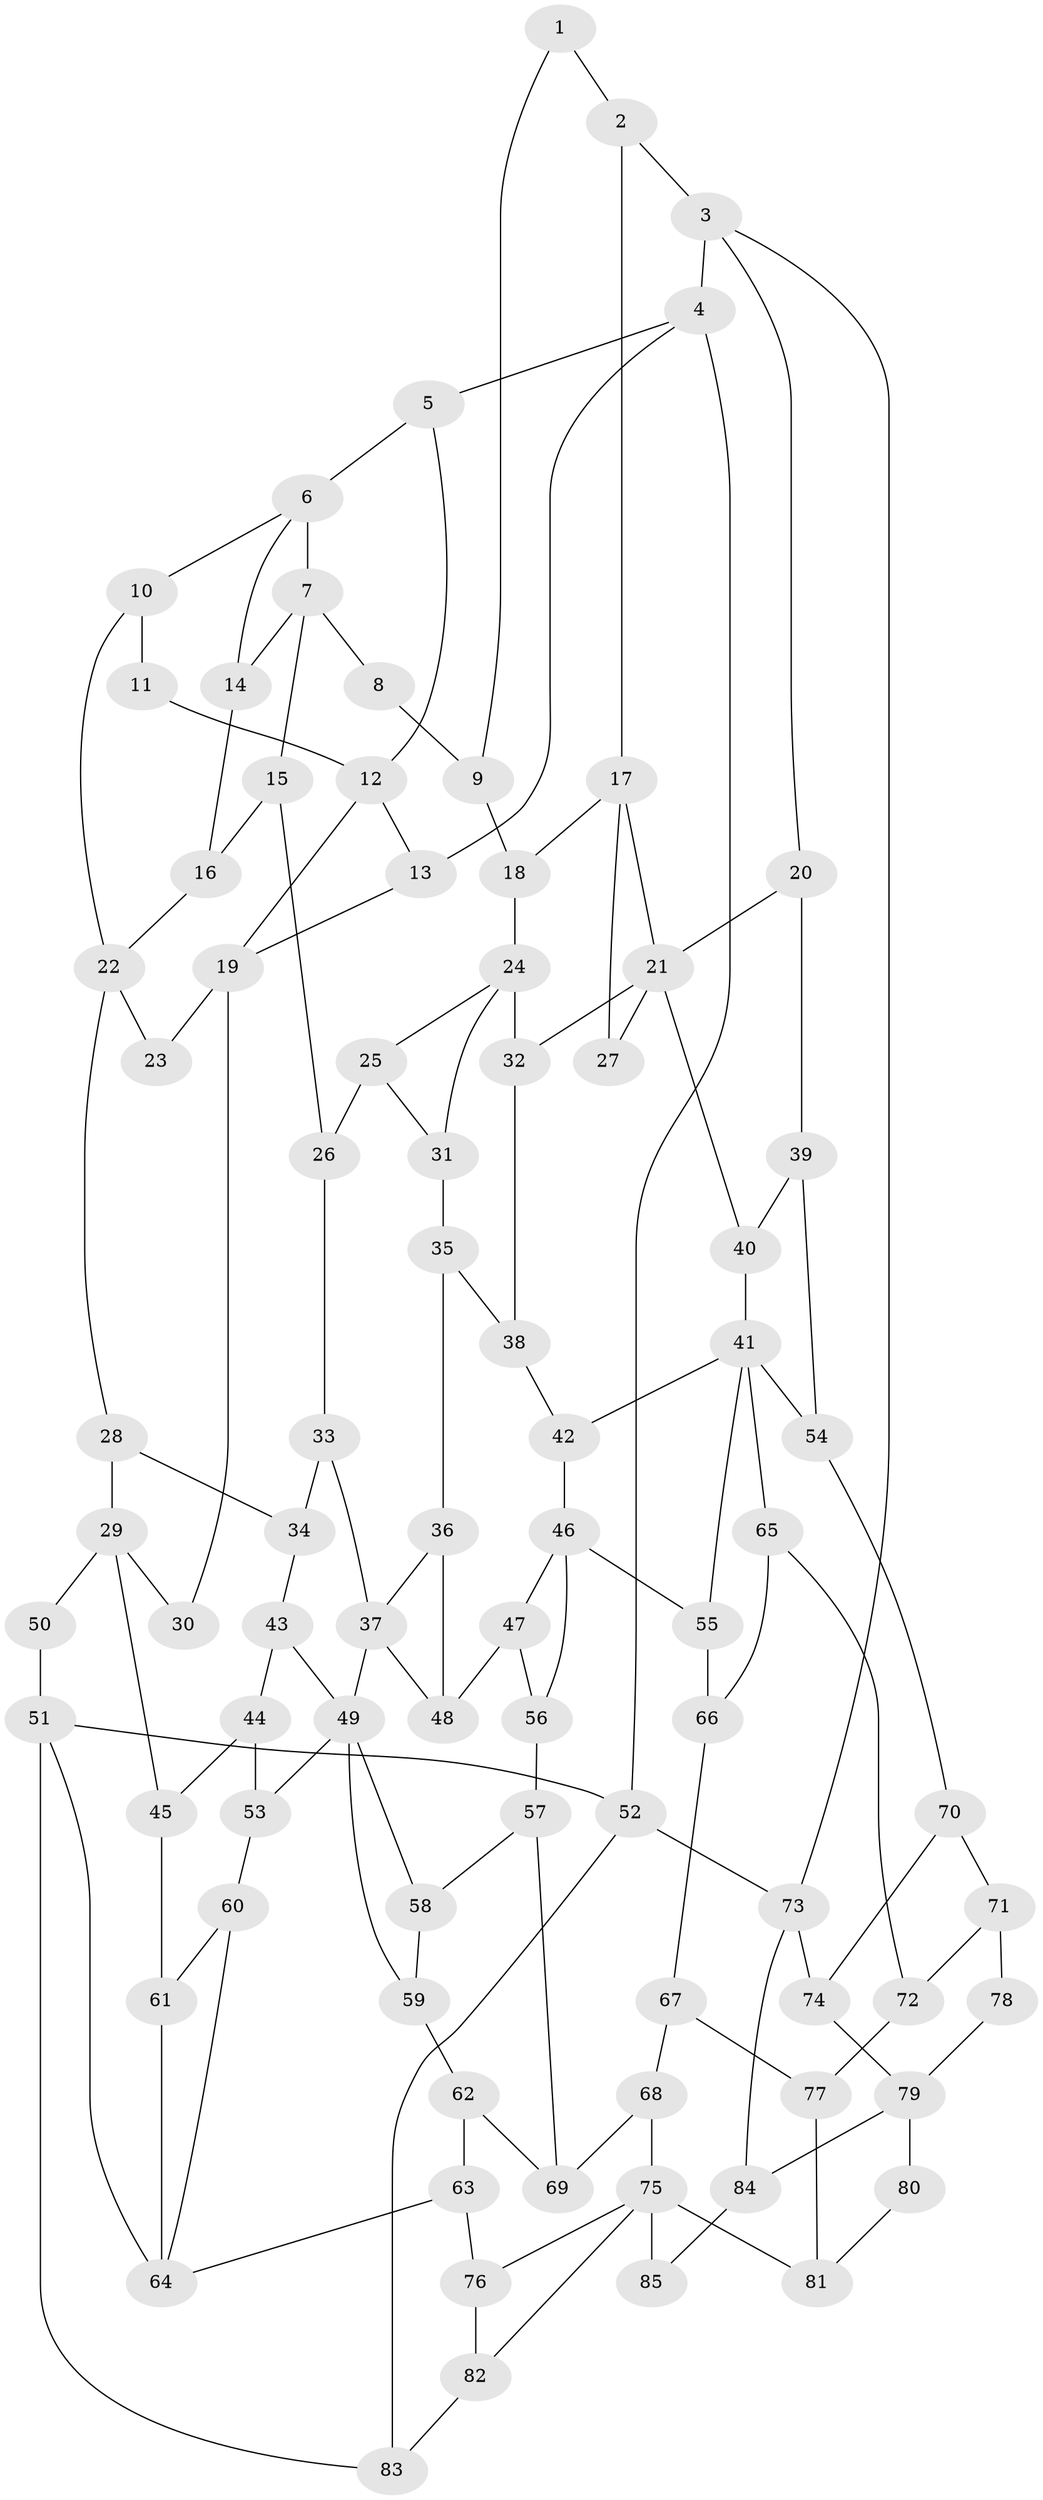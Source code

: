 // original degree distribution, {3: 0.014285714285714285, 4: 0.22142857142857142, 6: 0.20714285714285716, 5: 0.5571428571428572}
// Generated by graph-tools (version 1.1) at 2025/54/03/04/25 22:54:16]
// undirected, 85 vertices, 135 edges
graph export_dot {
  node [color=gray90,style=filled];
  1;
  2;
  3;
  4;
  5;
  6;
  7;
  8;
  9;
  10;
  11;
  12;
  13;
  14;
  15;
  16;
  17;
  18;
  19;
  20;
  21;
  22;
  23;
  24;
  25;
  26;
  27;
  28;
  29;
  30;
  31;
  32;
  33;
  34;
  35;
  36;
  37;
  38;
  39;
  40;
  41;
  42;
  43;
  44;
  45;
  46;
  47;
  48;
  49;
  50;
  51;
  52;
  53;
  54;
  55;
  56;
  57;
  58;
  59;
  60;
  61;
  62;
  63;
  64;
  65;
  66;
  67;
  68;
  69;
  70;
  71;
  72;
  73;
  74;
  75;
  76;
  77;
  78;
  79;
  80;
  81;
  82;
  83;
  84;
  85;
  1 -- 2 [weight=1.0];
  1 -- 9 [weight=1.0];
  2 -- 3 [weight=1.0];
  2 -- 17 [weight=1.0];
  3 -- 4 [weight=1.0];
  3 -- 20 [weight=1.0];
  3 -- 73 [weight=1.0];
  4 -- 5 [weight=1.0];
  4 -- 13 [weight=1.0];
  4 -- 52 [weight=1.0];
  5 -- 6 [weight=1.0];
  5 -- 12 [weight=1.0];
  6 -- 7 [weight=2.0];
  6 -- 10 [weight=1.0];
  6 -- 14 [weight=1.0];
  7 -- 8 [weight=2.0];
  7 -- 14 [weight=1.0];
  7 -- 15 [weight=1.0];
  8 -- 9 [weight=1.0];
  9 -- 18 [weight=1.0];
  10 -- 11 [weight=1.0];
  10 -- 22 [weight=1.0];
  11 -- 12 [weight=2.0];
  12 -- 13 [weight=1.0];
  12 -- 19 [weight=2.0];
  13 -- 19 [weight=1.0];
  14 -- 16 [weight=1.0];
  15 -- 16 [weight=1.0];
  15 -- 26 [weight=1.0];
  16 -- 22 [weight=1.0];
  17 -- 18 [weight=2.0];
  17 -- 21 [weight=1.0];
  17 -- 27 [weight=2.0];
  18 -- 24 [weight=2.0];
  19 -- 23 [weight=1.0];
  19 -- 30 [weight=1.0];
  20 -- 21 [weight=1.0];
  20 -- 39 [weight=1.0];
  21 -- 27 [weight=1.0];
  21 -- 32 [weight=2.0];
  21 -- 40 [weight=1.0];
  22 -- 23 [weight=2.0];
  22 -- 28 [weight=2.0];
  24 -- 25 [weight=1.0];
  24 -- 31 [weight=1.0];
  24 -- 32 [weight=1.0];
  25 -- 26 [weight=1.0];
  25 -- 31 [weight=1.0];
  26 -- 33 [weight=1.0];
  28 -- 29 [weight=2.0];
  28 -- 34 [weight=1.0];
  29 -- 30 [weight=2.0];
  29 -- 45 [weight=1.0];
  29 -- 50 [weight=1.0];
  31 -- 35 [weight=1.0];
  32 -- 38 [weight=1.0];
  33 -- 34 [weight=1.0];
  33 -- 37 [weight=1.0];
  34 -- 43 [weight=1.0];
  35 -- 36 [weight=1.0];
  35 -- 38 [weight=1.0];
  36 -- 37 [weight=1.0];
  36 -- 48 [weight=1.0];
  37 -- 48 [weight=1.0];
  37 -- 49 [weight=2.0];
  38 -- 42 [weight=1.0];
  39 -- 40 [weight=1.0];
  39 -- 54 [weight=1.0];
  40 -- 41 [weight=1.0];
  41 -- 42 [weight=1.0];
  41 -- 54 [weight=1.0];
  41 -- 55 [weight=1.0];
  41 -- 65 [weight=2.0];
  42 -- 46 [weight=2.0];
  43 -- 44 [weight=1.0];
  43 -- 49 [weight=1.0];
  44 -- 45 [weight=1.0];
  44 -- 53 [weight=1.0];
  45 -- 61 [weight=1.0];
  46 -- 47 [weight=1.0];
  46 -- 55 [weight=2.0];
  46 -- 56 [weight=1.0];
  47 -- 48 [weight=1.0];
  47 -- 56 [weight=1.0];
  49 -- 53 [weight=1.0];
  49 -- 58 [weight=1.0];
  49 -- 59 [weight=1.0];
  50 -- 51 [weight=2.0];
  51 -- 52 [weight=1.0];
  51 -- 64 [weight=2.0];
  51 -- 83 [weight=1.0];
  52 -- 73 [weight=1.0];
  52 -- 83 [weight=1.0];
  53 -- 60 [weight=1.0];
  54 -- 70 [weight=1.0];
  55 -- 66 [weight=1.0];
  56 -- 57 [weight=1.0];
  57 -- 58 [weight=1.0];
  57 -- 69 [weight=1.0];
  58 -- 59 [weight=1.0];
  59 -- 62 [weight=1.0];
  60 -- 61 [weight=1.0];
  60 -- 64 [weight=1.0];
  61 -- 64 [weight=1.0];
  62 -- 63 [weight=1.0];
  62 -- 69 [weight=1.0];
  63 -- 64 [weight=1.0];
  63 -- 76 [weight=1.0];
  65 -- 66 [weight=1.0];
  65 -- 72 [weight=1.0];
  66 -- 67 [weight=1.0];
  67 -- 68 [weight=1.0];
  67 -- 77 [weight=1.0];
  68 -- 69 [weight=1.0];
  68 -- 75 [weight=1.0];
  70 -- 71 [weight=1.0];
  70 -- 74 [weight=1.0];
  71 -- 72 [weight=1.0];
  71 -- 78 [weight=1.0];
  72 -- 77 [weight=1.0];
  73 -- 74 [weight=1.0];
  73 -- 84 [weight=1.0];
  74 -- 79 [weight=1.0];
  75 -- 76 [weight=1.0];
  75 -- 81 [weight=1.0];
  75 -- 82 [weight=1.0];
  75 -- 85 [weight=2.0];
  76 -- 82 [weight=1.0];
  77 -- 81 [weight=1.0];
  78 -- 79 [weight=2.0];
  79 -- 80 [weight=2.0];
  79 -- 84 [weight=1.0];
  80 -- 81 [weight=1.0];
  82 -- 83 [weight=1.0];
  84 -- 85 [weight=1.0];
}

